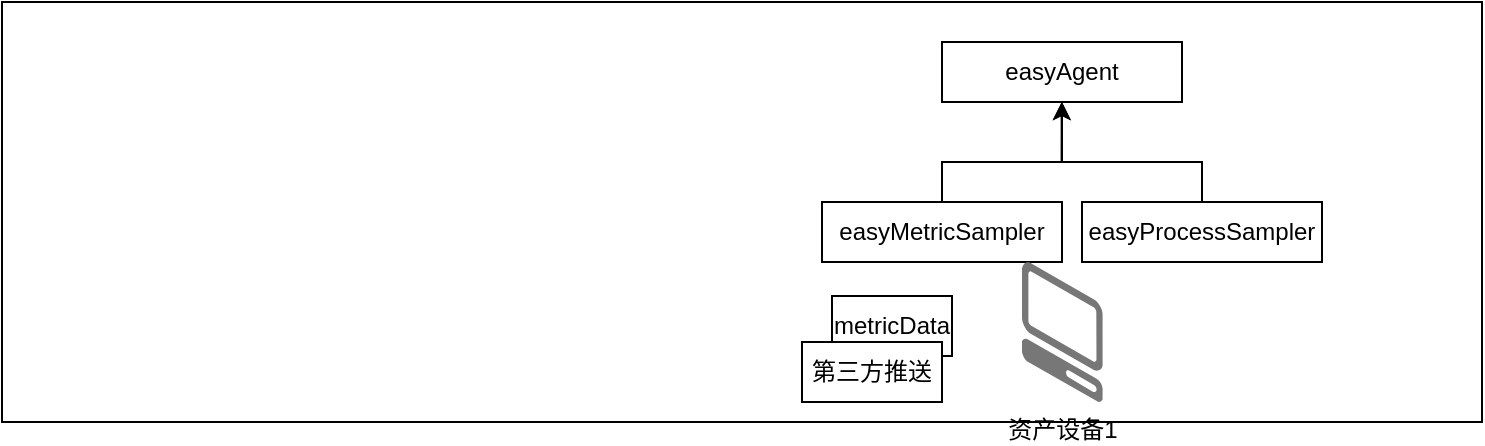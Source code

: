 <mxfile version="24.0.5" type="github">
  <diagram name="第 1 页" id="TNU_vqi3A_sOZuZBlR9T">
    <mxGraphModel dx="830" dy="483" grid="1" gridSize="10" guides="1" tooltips="1" connect="1" arrows="1" fold="1" page="1" pageScale="1" pageWidth="1169" pageHeight="1654" math="0" shadow="0">
      <root>
        <mxCell id="0" />
        <mxCell id="1" parent="0" />
        <mxCell id="9ZEQXVd-UTFJx2npXagM-63" value="" style="rounded=0;whiteSpace=wrap;html=1;" vertex="1" parent="1">
          <mxGeometry x="140" y="650" width="740" height="210" as="geometry" />
        </mxCell>
        <mxCell id="9ZEQXVd-UTFJx2npXagM-64" value="easyAgent" style="rounded=0;whiteSpace=wrap;html=1;" vertex="1" parent="1">
          <mxGeometry x="610" y="670" width="120" height="30" as="geometry" />
        </mxCell>
        <mxCell id="9ZEQXVd-UTFJx2npXagM-68" style="edgeStyle=orthogonalEdgeStyle;rounded=0;orthogonalLoop=1;jettySize=auto;html=1;entryX=0.716;entryY=0.238;entryDx=0;entryDy=0;entryPerimeter=0;" edge="1" parent="1" source="9ZEQXVd-UTFJx2npXagM-65" target="9ZEQXVd-UTFJx2npXagM-63">
          <mxGeometry relative="1" as="geometry" />
        </mxCell>
        <mxCell id="9ZEQXVd-UTFJx2npXagM-65" value="easyMetricSampler" style="rounded=0;whiteSpace=wrap;html=1;" vertex="1" parent="1">
          <mxGeometry x="550" y="750" width="120" height="30" as="geometry" />
        </mxCell>
        <mxCell id="9ZEQXVd-UTFJx2npXagM-69" style="edgeStyle=orthogonalEdgeStyle;rounded=0;orthogonalLoop=1;jettySize=auto;html=1;entryX=0.5;entryY=1;entryDx=0;entryDy=0;" edge="1" parent="1" source="9ZEQXVd-UTFJx2npXagM-66" target="9ZEQXVd-UTFJx2npXagM-64">
          <mxGeometry relative="1" as="geometry">
            <Array as="points">
              <mxPoint x="740" y="730" />
              <mxPoint x="670" y="730" />
            </Array>
          </mxGeometry>
        </mxCell>
        <mxCell id="9ZEQXVd-UTFJx2npXagM-66" value="easyProcessSampler" style="rounded=0;whiteSpace=wrap;html=1;" vertex="1" parent="1">
          <mxGeometry x="680" y="750" width="120" height="30" as="geometry" />
        </mxCell>
        <mxCell id="9ZEQXVd-UTFJx2npXagM-67" value="资产设备1" style="verticalLabelPosition=bottom;html=1;verticalAlign=top;strokeWidth=1;align=center;outlineConnect=0;dashed=0;outlineConnect=0;shape=mxgraph.aws3d.client;aspect=fixed;strokeColor=none;fillColor=#777777;rounded=0;fontFamily=Helvetica;fontSize=12;fontColor=default;" vertex="1" parent="1">
          <mxGeometry x="650" y="780" width="40.38" height="70" as="geometry" />
        </mxCell>
        <mxCell id="9ZEQXVd-UTFJx2npXagM-70" value="metricData" style="rounded=0;whiteSpace=wrap;html=1;" vertex="1" parent="1">
          <mxGeometry x="555" y="797" width="60" height="30" as="geometry" />
        </mxCell>
        <mxCell id="9ZEQXVd-UTFJx2npXagM-71" value="第三方推送" style="rounded=0;whiteSpace=wrap;html=1;" vertex="1" parent="1">
          <mxGeometry x="540" y="820" width="70" height="30" as="geometry" />
        </mxCell>
      </root>
    </mxGraphModel>
  </diagram>
</mxfile>
